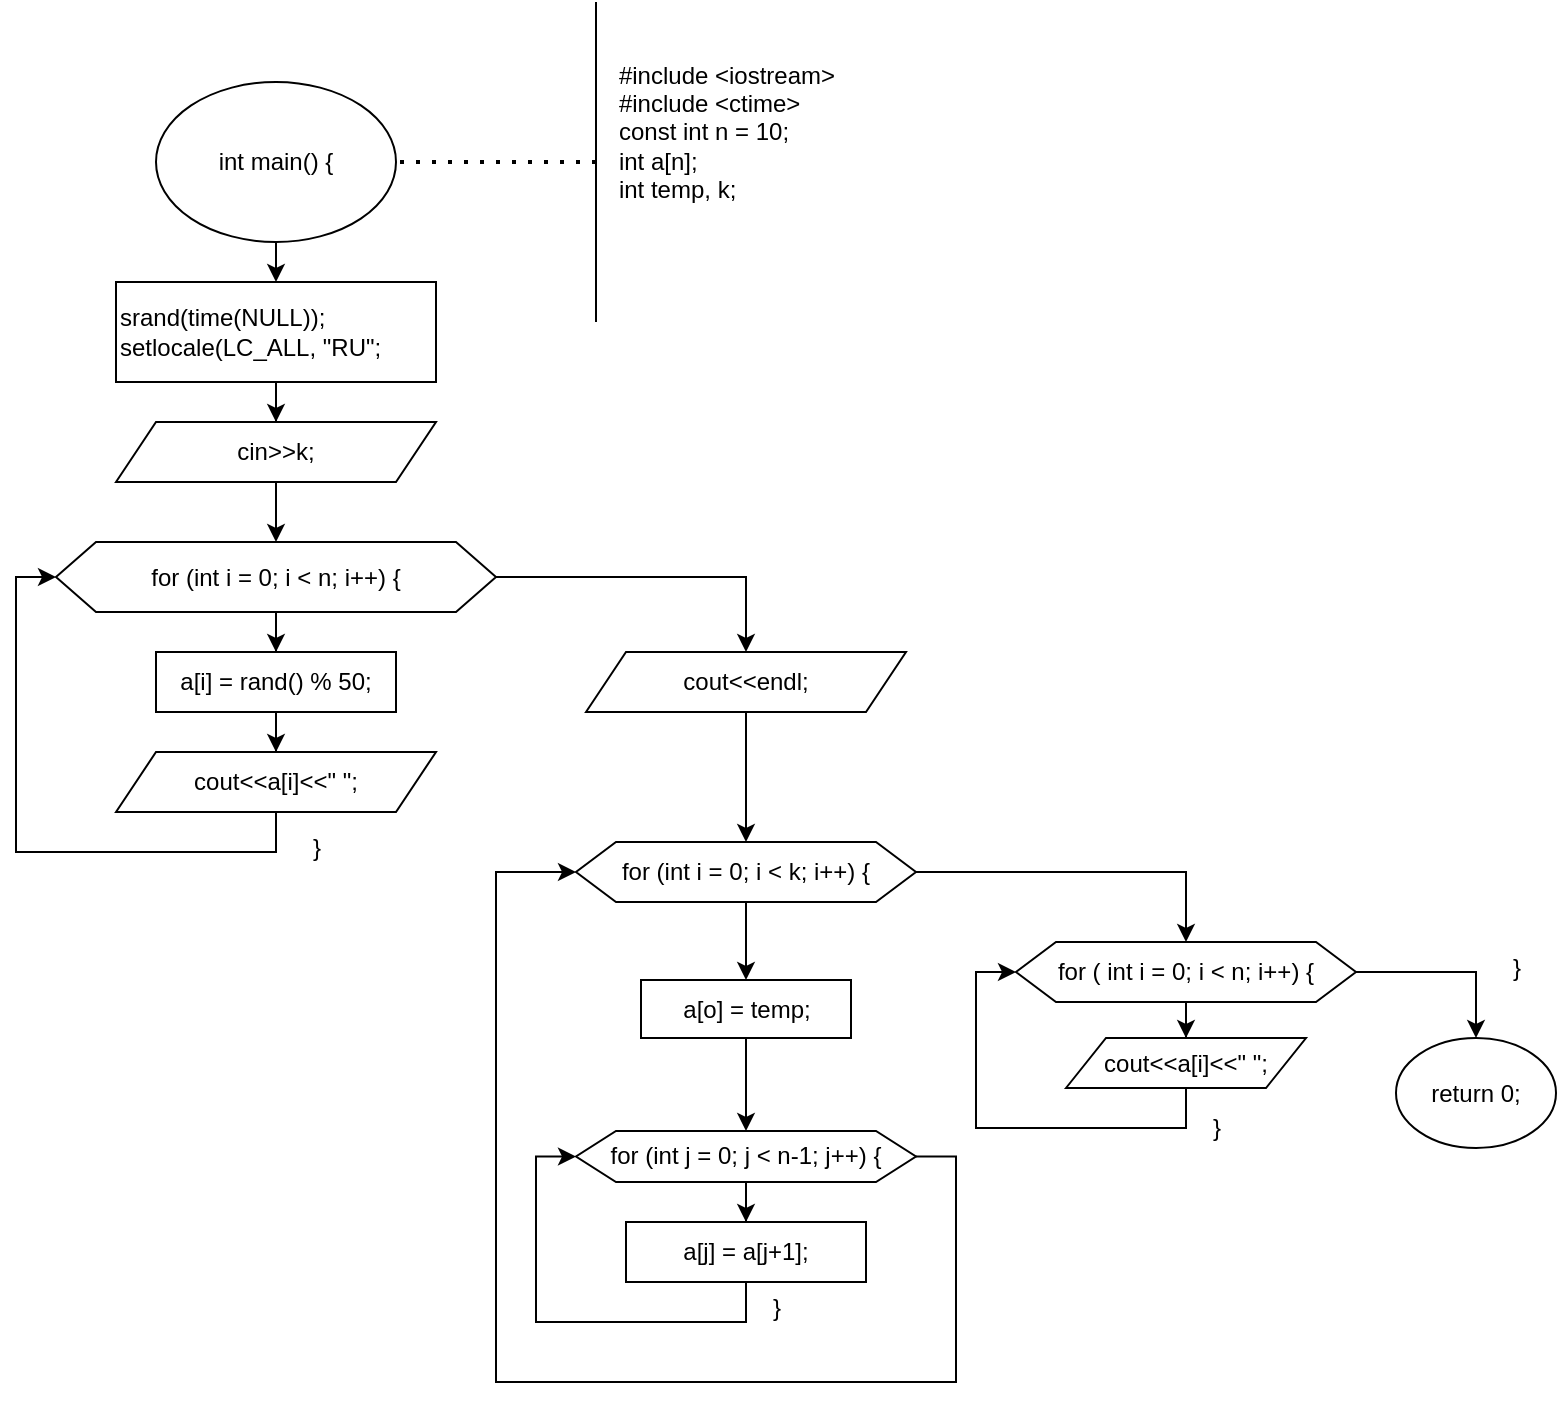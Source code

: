 <mxfile version="23.0.2" type="device">
  <diagram id="C5RBs43oDa-KdzZeNtuy" name="Page-1">
    <mxGraphModel dx="1434" dy="836" grid="1" gridSize="10" guides="1" tooltips="1" connect="1" arrows="1" fold="1" page="1" pageScale="1" pageWidth="1169" pageHeight="1654" math="0" shadow="0">
      <root>
        <mxCell id="WIyWlLk6GJQsqaUBKTNV-0" />
        <mxCell id="WIyWlLk6GJQsqaUBKTNV-1" parent="WIyWlLk6GJQsqaUBKTNV-0" />
        <mxCell id="07kH8OeIRkijaCUYoFbz-2" style="edgeStyle=orthogonalEdgeStyle;rounded=0;orthogonalLoop=1;jettySize=auto;html=1;exitX=0.5;exitY=1;exitDx=0;exitDy=0;entryX=0.5;entryY=0;entryDx=0;entryDy=0;" edge="1" parent="WIyWlLk6GJQsqaUBKTNV-1" source="07kH8OeIRkijaCUYoFbz-0" target="07kH8OeIRkijaCUYoFbz-1">
          <mxGeometry relative="1" as="geometry" />
        </mxCell>
        <mxCell id="07kH8OeIRkijaCUYoFbz-0" value="int main() {" style="ellipse;whiteSpace=wrap;html=1;" vertex="1" parent="WIyWlLk6GJQsqaUBKTNV-1">
          <mxGeometry x="130" y="80" width="120" height="80" as="geometry" />
        </mxCell>
        <mxCell id="07kH8OeIRkijaCUYoFbz-22" value="" style="edgeStyle=orthogonalEdgeStyle;rounded=0;orthogonalLoop=1;jettySize=auto;html=1;" edge="1" parent="WIyWlLk6GJQsqaUBKTNV-1" source="07kH8OeIRkijaCUYoFbz-1" target="07kH8OeIRkijaCUYoFbz-21">
          <mxGeometry relative="1" as="geometry" />
        </mxCell>
        <mxCell id="07kH8OeIRkijaCUYoFbz-1" value="srand(time(NULL));&lt;br&gt;setlocale(LC_ALL, &quot;RU&quot;;&lt;br&gt;" style="rounded=0;whiteSpace=wrap;html=1;align=left;" vertex="1" parent="WIyWlLk6GJQsqaUBKTNV-1">
          <mxGeometry x="110" y="180" width="160" height="50" as="geometry" />
        </mxCell>
        <mxCell id="07kH8OeIRkijaCUYoFbz-4" value="" style="endArrow=none;html=1;rounded=0;" edge="1" parent="WIyWlLk6GJQsqaUBKTNV-1">
          <mxGeometry width="50" height="50" relative="1" as="geometry">
            <mxPoint x="350" y="200" as="sourcePoint" />
            <mxPoint x="350" y="40" as="targetPoint" />
          </mxGeometry>
        </mxCell>
        <mxCell id="07kH8OeIRkijaCUYoFbz-5" value="" style="endArrow=none;dashed=1;html=1;dashPattern=1 3;strokeWidth=2;rounded=0;entryX=1;entryY=0.5;entryDx=0;entryDy=0;" edge="1" parent="WIyWlLk6GJQsqaUBKTNV-1" target="07kH8OeIRkijaCUYoFbz-0">
          <mxGeometry width="50" height="50" relative="1" as="geometry">
            <mxPoint x="350" y="120" as="sourcePoint" />
            <mxPoint x="390" y="400" as="targetPoint" />
          </mxGeometry>
        </mxCell>
        <mxCell id="07kH8OeIRkijaCUYoFbz-6" value="&lt;div style=&quot;text-align: left;&quot;&gt;&lt;span style=&quot;background-color: initial;&quot;&gt;#include &amp;lt;iostream&amp;gt;&lt;/span&gt;&lt;/div&gt;&lt;div style=&quot;text-align: left;&quot;&gt;&lt;span style=&quot;background-color: initial;&quot;&gt;#include &amp;lt;ctime&amp;gt;&lt;/span&gt;&lt;/div&gt;&lt;div style=&quot;text-align: left;&quot;&gt;const int n = 10;&lt;/div&gt;&lt;div style=&quot;text-align: left;&quot;&gt;int a[n];&lt;/div&gt;&lt;div style=&quot;text-align: left;&quot;&gt;int temp, k;&lt;/div&gt;" style="text;html=1;align=center;verticalAlign=middle;resizable=0;points=[];autosize=1;strokeColor=none;fillColor=none;" vertex="1" parent="WIyWlLk6GJQsqaUBKTNV-1">
          <mxGeometry x="350" y="60" width="130" height="90" as="geometry" />
        </mxCell>
        <mxCell id="07kH8OeIRkijaCUYoFbz-10" value="" style="edgeStyle=orthogonalEdgeStyle;rounded=0;orthogonalLoop=1;jettySize=auto;html=1;" edge="1" parent="WIyWlLk6GJQsqaUBKTNV-1" source="07kH8OeIRkijaCUYoFbz-7" target="07kH8OeIRkijaCUYoFbz-9">
          <mxGeometry relative="1" as="geometry" />
        </mxCell>
        <mxCell id="07kH8OeIRkijaCUYoFbz-45" style="edgeStyle=orthogonalEdgeStyle;rounded=0;orthogonalLoop=1;jettySize=auto;html=1;exitX=1;exitY=0.5;exitDx=0;exitDy=0;entryX=0.5;entryY=0;entryDx=0;entryDy=0;" edge="1" parent="WIyWlLk6GJQsqaUBKTNV-1" source="07kH8OeIRkijaCUYoFbz-7" target="07kH8OeIRkijaCUYoFbz-44">
          <mxGeometry relative="1" as="geometry" />
        </mxCell>
        <mxCell id="07kH8OeIRkijaCUYoFbz-7" value="for (int i = 0; i &amp;lt; n; i++) {" style="shape=hexagon;perimeter=hexagonPerimeter2;whiteSpace=wrap;html=1;fixedSize=1;align=center;rounded=0;" vertex="1" parent="WIyWlLk6GJQsqaUBKTNV-1">
          <mxGeometry x="80" y="310" width="220" height="35" as="geometry" />
        </mxCell>
        <mxCell id="07kH8OeIRkijaCUYoFbz-12" value="" style="edgeStyle=orthogonalEdgeStyle;rounded=0;orthogonalLoop=1;jettySize=auto;html=1;" edge="1" parent="WIyWlLk6GJQsqaUBKTNV-1" source="07kH8OeIRkijaCUYoFbz-9" target="07kH8OeIRkijaCUYoFbz-11">
          <mxGeometry relative="1" as="geometry" />
        </mxCell>
        <mxCell id="07kH8OeIRkijaCUYoFbz-9" value="a[i] = rand() % 50;" style="whiteSpace=wrap;html=1;rounded=0;" vertex="1" parent="WIyWlLk6GJQsqaUBKTNV-1">
          <mxGeometry x="130" y="365" width="120" height="30" as="geometry" />
        </mxCell>
        <mxCell id="07kH8OeIRkijaCUYoFbz-13" style="edgeStyle=orthogonalEdgeStyle;rounded=0;orthogonalLoop=1;jettySize=auto;html=1;exitX=0.5;exitY=1;exitDx=0;exitDy=0;entryX=0;entryY=0.5;entryDx=0;entryDy=0;" edge="1" parent="WIyWlLk6GJQsqaUBKTNV-1" source="07kH8OeIRkijaCUYoFbz-11" target="07kH8OeIRkijaCUYoFbz-7">
          <mxGeometry relative="1" as="geometry" />
        </mxCell>
        <mxCell id="07kH8OeIRkijaCUYoFbz-11" value="cout&amp;lt;&amp;lt;a[i]&amp;lt;&amp;lt;&quot; &quot;;" style="shape=parallelogram;perimeter=parallelogramPerimeter;whiteSpace=wrap;html=1;fixedSize=1;rounded=0;" vertex="1" parent="WIyWlLk6GJQsqaUBKTNV-1">
          <mxGeometry x="110" y="415" width="160" height="30" as="geometry" />
        </mxCell>
        <mxCell id="07kH8OeIRkijaCUYoFbz-26" value="" style="edgeStyle=orthogonalEdgeStyle;rounded=0;orthogonalLoop=1;jettySize=auto;html=1;" edge="1" parent="WIyWlLk6GJQsqaUBKTNV-1" source="07kH8OeIRkijaCUYoFbz-14" target="07kH8OeIRkijaCUYoFbz-25">
          <mxGeometry relative="1" as="geometry" />
        </mxCell>
        <mxCell id="07kH8OeIRkijaCUYoFbz-35" value="" style="edgeStyle=orthogonalEdgeStyle;rounded=0;orthogonalLoop=1;jettySize=auto;html=1;" edge="1" parent="WIyWlLk6GJQsqaUBKTNV-1" source="07kH8OeIRkijaCUYoFbz-14" target="07kH8OeIRkijaCUYoFbz-34">
          <mxGeometry relative="1" as="geometry" />
        </mxCell>
        <mxCell id="07kH8OeIRkijaCUYoFbz-14" value="for (int i = 0; i &amp;lt; k; i++) {" style="shape=hexagon;perimeter=hexagonPerimeter2;whiteSpace=wrap;html=1;fixedSize=1;rounded=0;" vertex="1" parent="WIyWlLk6GJQsqaUBKTNV-1">
          <mxGeometry x="340" y="460" width="170" height="30" as="geometry" />
        </mxCell>
        <mxCell id="07kH8OeIRkijaCUYoFbz-16" value="}" style="text;html=1;align=center;verticalAlign=middle;resizable=0;points=[];autosize=1;strokeColor=none;fillColor=none;" vertex="1" parent="WIyWlLk6GJQsqaUBKTNV-1">
          <mxGeometry x="195" y="448" width="30" height="30" as="geometry" />
        </mxCell>
        <mxCell id="07kH8OeIRkijaCUYoFbz-24" style="edgeStyle=orthogonalEdgeStyle;rounded=0;orthogonalLoop=1;jettySize=auto;html=1;exitX=0.5;exitY=1;exitDx=0;exitDy=0;entryX=0.5;entryY=0;entryDx=0;entryDy=0;" edge="1" parent="WIyWlLk6GJQsqaUBKTNV-1" source="07kH8OeIRkijaCUYoFbz-21" target="07kH8OeIRkijaCUYoFbz-7">
          <mxGeometry relative="1" as="geometry" />
        </mxCell>
        <mxCell id="07kH8OeIRkijaCUYoFbz-21" value="cin&amp;gt;&amp;gt;k;" style="shape=parallelogram;perimeter=parallelogramPerimeter;whiteSpace=wrap;html=1;fixedSize=1;rounded=0;" vertex="1" parent="WIyWlLk6GJQsqaUBKTNV-1">
          <mxGeometry x="110" y="250" width="160" height="30" as="geometry" />
        </mxCell>
        <mxCell id="07kH8OeIRkijaCUYoFbz-28" value="" style="edgeStyle=orthogonalEdgeStyle;rounded=0;orthogonalLoop=1;jettySize=auto;html=1;" edge="1" parent="WIyWlLk6GJQsqaUBKTNV-1" source="07kH8OeIRkijaCUYoFbz-25" target="07kH8OeIRkijaCUYoFbz-27">
          <mxGeometry relative="1" as="geometry" />
        </mxCell>
        <mxCell id="07kH8OeIRkijaCUYoFbz-25" value="a[o] = temp;" style="whiteSpace=wrap;html=1;rounded=0;" vertex="1" parent="WIyWlLk6GJQsqaUBKTNV-1">
          <mxGeometry x="372.5" y="529" width="105" height="29" as="geometry" />
        </mxCell>
        <mxCell id="07kH8OeIRkijaCUYoFbz-30" value="" style="edgeStyle=orthogonalEdgeStyle;rounded=0;orthogonalLoop=1;jettySize=auto;html=1;" edge="1" parent="WIyWlLk6GJQsqaUBKTNV-1" source="07kH8OeIRkijaCUYoFbz-27" target="07kH8OeIRkijaCUYoFbz-29">
          <mxGeometry relative="1" as="geometry" />
        </mxCell>
        <mxCell id="07kH8OeIRkijaCUYoFbz-33" style="edgeStyle=orthogonalEdgeStyle;rounded=0;orthogonalLoop=1;jettySize=auto;html=1;exitX=1;exitY=0.5;exitDx=0;exitDy=0;entryX=0;entryY=0.5;entryDx=0;entryDy=0;" edge="1" parent="WIyWlLk6GJQsqaUBKTNV-1" source="07kH8OeIRkijaCUYoFbz-27" target="07kH8OeIRkijaCUYoFbz-14">
          <mxGeometry relative="1" as="geometry">
            <Array as="points">
              <mxPoint x="530" y="617" />
              <mxPoint x="530" y="730" />
              <mxPoint x="300" y="730" />
              <mxPoint x="300" y="475" />
            </Array>
          </mxGeometry>
        </mxCell>
        <mxCell id="07kH8OeIRkijaCUYoFbz-27" value="for (int j = 0; j &amp;lt; n-1; j++) {" style="shape=hexagon;perimeter=hexagonPerimeter2;whiteSpace=wrap;html=1;fixedSize=1;rounded=0;" vertex="1" parent="WIyWlLk6GJQsqaUBKTNV-1">
          <mxGeometry x="340" y="604.5" width="170" height="25.5" as="geometry" />
        </mxCell>
        <mxCell id="07kH8OeIRkijaCUYoFbz-31" style="edgeStyle=orthogonalEdgeStyle;rounded=0;orthogonalLoop=1;jettySize=auto;html=1;exitX=0.5;exitY=1;exitDx=0;exitDy=0;entryX=0;entryY=0.5;entryDx=0;entryDy=0;" edge="1" parent="WIyWlLk6GJQsqaUBKTNV-1" source="07kH8OeIRkijaCUYoFbz-29" target="07kH8OeIRkijaCUYoFbz-27">
          <mxGeometry relative="1" as="geometry" />
        </mxCell>
        <mxCell id="07kH8OeIRkijaCUYoFbz-29" value="a[j] = a[j+1];" style="whiteSpace=wrap;html=1;rounded=0;" vertex="1" parent="WIyWlLk6GJQsqaUBKTNV-1">
          <mxGeometry x="365" y="650" width="120" height="30" as="geometry" />
        </mxCell>
        <mxCell id="07kH8OeIRkijaCUYoFbz-32" value="}" style="text;html=1;align=center;verticalAlign=middle;resizable=0;points=[];autosize=1;strokeColor=none;fillColor=none;" vertex="1" parent="WIyWlLk6GJQsqaUBKTNV-1">
          <mxGeometry x="425" y="678" width="30" height="30" as="geometry" />
        </mxCell>
        <mxCell id="07kH8OeIRkijaCUYoFbz-37" value="" style="edgeStyle=orthogonalEdgeStyle;rounded=0;orthogonalLoop=1;jettySize=auto;html=1;" edge="1" parent="WIyWlLk6GJQsqaUBKTNV-1" source="07kH8OeIRkijaCUYoFbz-34" target="07kH8OeIRkijaCUYoFbz-36">
          <mxGeometry relative="1" as="geometry" />
        </mxCell>
        <mxCell id="07kH8OeIRkijaCUYoFbz-40" value="" style="edgeStyle=orthogonalEdgeStyle;rounded=0;orthogonalLoop=1;jettySize=auto;html=1;" edge="1" parent="WIyWlLk6GJQsqaUBKTNV-1" source="07kH8OeIRkijaCUYoFbz-34" target="07kH8OeIRkijaCUYoFbz-39">
          <mxGeometry relative="1" as="geometry" />
        </mxCell>
        <mxCell id="07kH8OeIRkijaCUYoFbz-34" value="for ( int i = 0; i &amp;lt; n; i++) {" style="shape=hexagon;perimeter=hexagonPerimeter2;whiteSpace=wrap;html=1;fixedSize=1;rounded=0;" vertex="1" parent="WIyWlLk6GJQsqaUBKTNV-1">
          <mxGeometry x="560" y="510" width="170" height="30" as="geometry" />
        </mxCell>
        <mxCell id="07kH8OeIRkijaCUYoFbz-38" style="edgeStyle=orthogonalEdgeStyle;rounded=0;orthogonalLoop=1;jettySize=auto;html=1;exitX=0.5;exitY=1;exitDx=0;exitDy=0;entryX=0;entryY=0.5;entryDx=0;entryDy=0;" edge="1" parent="WIyWlLk6GJQsqaUBKTNV-1" source="07kH8OeIRkijaCUYoFbz-36" target="07kH8OeIRkijaCUYoFbz-34">
          <mxGeometry relative="1" as="geometry" />
        </mxCell>
        <mxCell id="07kH8OeIRkijaCUYoFbz-36" value="cout&amp;lt;&amp;lt;a[i]&amp;lt;&amp;lt;&quot; &quot;;" style="shape=parallelogram;perimeter=parallelogramPerimeter;whiteSpace=wrap;html=1;fixedSize=1;rounded=0;" vertex="1" parent="WIyWlLk6GJQsqaUBKTNV-1">
          <mxGeometry x="585" y="558" width="120" height="25" as="geometry" />
        </mxCell>
        <mxCell id="07kH8OeIRkijaCUYoFbz-39" value="return 0;" style="ellipse;whiteSpace=wrap;html=1;rounded=0;" vertex="1" parent="WIyWlLk6GJQsqaUBKTNV-1">
          <mxGeometry x="750" y="558" width="80" height="55" as="geometry" />
        </mxCell>
        <mxCell id="07kH8OeIRkijaCUYoFbz-41" value="}" style="text;html=1;align=center;verticalAlign=middle;resizable=0;points=[];autosize=1;strokeColor=none;fillColor=none;" vertex="1" parent="WIyWlLk6GJQsqaUBKTNV-1">
          <mxGeometry x="645" y="588" width="30" height="30" as="geometry" />
        </mxCell>
        <mxCell id="07kH8OeIRkijaCUYoFbz-42" value="}" style="text;html=1;align=center;verticalAlign=middle;resizable=0;points=[];autosize=1;strokeColor=none;fillColor=none;" vertex="1" parent="WIyWlLk6GJQsqaUBKTNV-1">
          <mxGeometry x="795" y="508" width="30" height="30" as="geometry" />
        </mxCell>
        <mxCell id="07kH8OeIRkijaCUYoFbz-46" style="edgeStyle=orthogonalEdgeStyle;rounded=0;orthogonalLoop=1;jettySize=auto;html=1;exitX=0.5;exitY=1;exitDx=0;exitDy=0;entryX=0.5;entryY=0;entryDx=0;entryDy=0;" edge="1" parent="WIyWlLk6GJQsqaUBKTNV-1" source="07kH8OeIRkijaCUYoFbz-44" target="07kH8OeIRkijaCUYoFbz-14">
          <mxGeometry relative="1" as="geometry" />
        </mxCell>
        <mxCell id="07kH8OeIRkijaCUYoFbz-44" value="cout&amp;lt;&amp;lt;endl;" style="shape=parallelogram;perimeter=parallelogramPerimeter;whiteSpace=wrap;html=1;fixedSize=1;rounded=0;" vertex="1" parent="WIyWlLk6GJQsqaUBKTNV-1">
          <mxGeometry x="345" y="365" width="160" height="30" as="geometry" />
        </mxCell>
      </root>
    </mxGraphModel>
  </diagram>
</mxfile>
